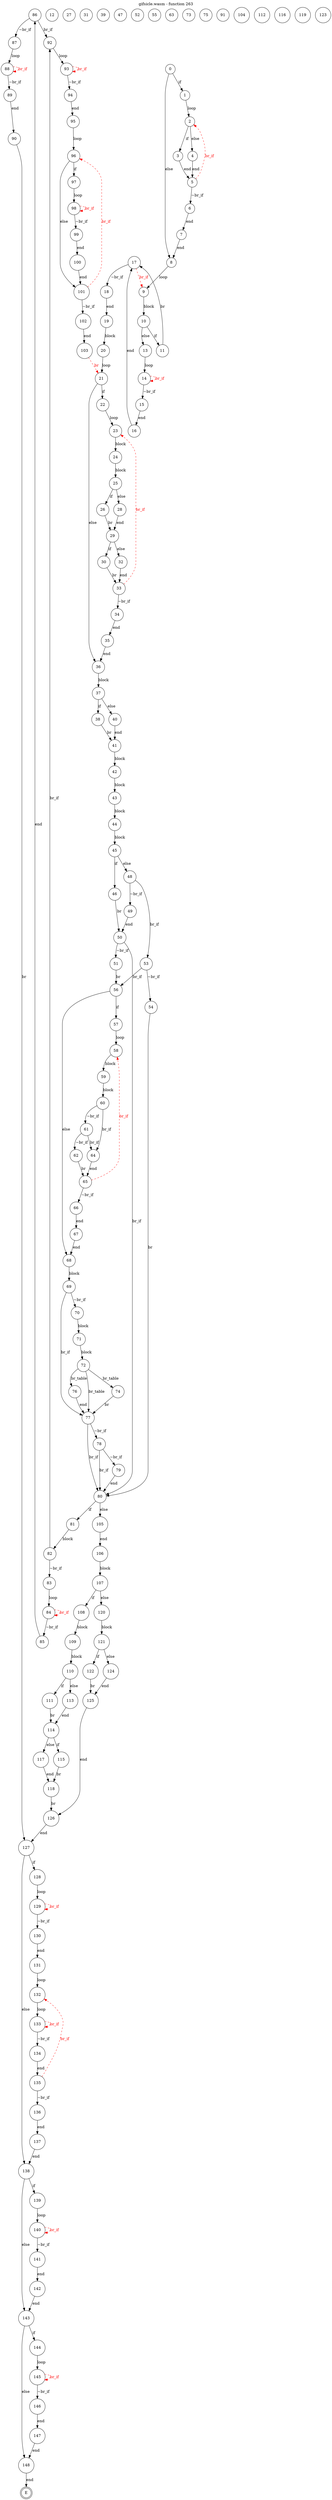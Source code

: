 digraph finite_state_machine {
    label = "gifsicle.wasm - function 263"
    labelloc =  t
    labelfontsize = 16
    labelfontcolor = black
    labelfontname = "Helvetica"
    node [shape = doublecircle]; E ;
node [shape=circle, fontcolor=black, style="", label="0"]0
node [shape=circle, fontcolor=black, style="", label="1"]1
node [shape=circle, fontcolor=black, style="", label="2"]2
node [shape=circle, fontcolor=black, style="", label="3"]3
node [shape=circle, fontcolor=black, style="", label="4"]4
node [shape=circle, fontcolor=black, style="", label="5"]5
node [shape=circle, fontcolor=black, style="", label="6"]6
node [shape=circle, fontcolor=black, style="", label="7"]7
node [shape=circle, fontcolor=black, style="", label="8"]8
node [shape=circle, fontcolor=black, style="", label="9"]9
node [shape=circle, fontcolor=black, style="", label="10"]10
node [shape=circle, fontcolor=black, style="", label="11"]11
node [shape=circle, fontcolor=black, style="", label="12"]12
node [shape=circle, fontcolor=black, style="", label="13"]13
node [shape=circle, fontcolor=black, style="", label="14"]14
node [shape=circle, fontcolor=black, style="", label="15"]15
node [shape=circle, fontcolor=black, style="", label="16"]16
node [shape=circle, fontcolor=black, style="", label="17"]17
node [shape=circle, fontcolor=black, style="", label="18"]18
node [shape=circle, fontcolor=black, style="", label="19"]19
node [shape=circle, fontcolor=black, style="", label="20"]20
node [shape=circle, fontcolor=black, style="", label="21"]21
node [shape=circle, fontcolor=black, style="", label="22"]22
node [shape=circle, fontcolor=black, style="", label="23"]23
node [shape=circle, fontcolor=black, style="", label="24"]24
node [shape=circle, fontcolor=black, style="", label="25"]25
node [shape=circle, fontcolor=black, style="", label="26"]26
node [shape=circle, fontcolor=black, style="", label="27"]27
node [shape=circle, fontcolor=black, style="", label="28"]28
node [shape=circle, fontcolor=black, style="", label="29"]29
node [shape=circle, fontcolor=black, style="", label="30"]30
node [shape=circle, fontcolor=black, style="", label="31"]31
node [shape=circle, fontcolor=black, style="", label="32"]32
node [shape=circle, fontcolor=black, style="", label="33"]33
node [shape=circle, fontcolor=black, style="", label="34"]34
node [shape=circle, fontcolor=black, style="", label="35"]35
node [shape=circle, fontcolor=black, style="", label="36"]36
node [shape=circle, fontcolor=black, style="", label="37"]37
node [shape=circle, fontcolor=black, style="", label="38"]38
node [shape=circle, fontcolor=black, style="", label="39"]39
node [shape=circle, fontcolor=black, style="", label="40"]40
node [shape=circle, fontcolor=black, style="", label="41"]41
node [shape=circle, fontcolor=black, style="", label="42"]42
node [shape=circle, fontcolor=black, style="", label="43"]43
node [shape=circle, fontcolor=black, style="", label="44"]44
node [shape=circle, fontcolor=black, style="", label="45"]45
node [shape=circle, fontcolor=black, style="", label="46"]46
node [shape=circle, fontcolor=black, style="", label="47"]47
node [shape=circle, fontcolor=black, style="", label="48"]48
node [shape=circle, fontcolor=black, style="", label="49"]49
node [shape=circle, fontcolor=black, style="", label="50"]50
node [shape=circle, fontcolor=black, style="", label="51"]51
node [shape=circle, fontcolor=black, style="", label="52"]52
node [shape=circle, fontcolor=black, style="", label="53"]53
node [shape=circle, fontcolor=black, style="", label="54"]54
node [shape=circle, fontcolor=black, style="", label="55"]55
node [shape=circle, fontcolor=black, style="", label="56"]56
node [shape=circle, fontcolor=black, style="", label="57"]57
node [shape=circle, fontcolor=black, style="", label="58"]58
node [shape=circle, fontcolor=black, style="", label="59"]59
node [shape=circle, fontcolor=black, style="", label="60"]60
node [shape=circle, fontcolor=black, style="", label="61"]61
node [shape=circle, fontcolor=black, style="", label="62"]62
node [shape=circle, fontcolor=black, style="", label="63"]63
node [shape=circle, fontcolor=black, style="", label="64"]64
node [shape=circle, fontcolor=black, style="", label="65"]65
node [shape=circle, fontcolor=black, style="", label="66"]66
node [shape=circle, fontcolor=black, style="", label="67"]67
node [shape=circle, fontcolor=black, style="", label="68"]68
node [shape=circle, fontcolor=black, style="", label="69"]69
node [shape=circle, fontcolor=black, style="", label="70"]70
node [shape=circle, fontcolor=black, style="", label="71"]71
node [shape=circle, fontcolor=black, style="", label="72"]72
node [shape=circle, fontcolor=black, style="", label="73"]73
node [shape=circle, fontcolor=black, style="", label="74"]74
node [shape=circle, fontcolor=black, style="", label="75"]75
node [shape=circle, fontcolor=black, style="", label="76"]76
node [shape=circle, fontcolor=black, style="", label="77"]77
node [shape=circle, fontcolor=black, style="", label="78"]78
node [shape=circle, fontcolor=black, style="", label="79"]79
node [shape=circle, fontcolor=black, style="", label="80"]80
node [shape=circle, fontcolor=black, style="", label="81"]81
node [shape=circle, fontcolor=black, style="", label="82"]82
node [shape=circle, fontcolor=black, style="", label="83"]83
node [shape=circle, fontcolor=black, style="", label="84"]84
node [shape=circle, fontcolor=black, style="", label="85"]85
node [shape=circle, fontcolor=black, style="", label="86"]86
node [shape=circle, fontcolor=black, style="", label="87"]87
node [shape=circle, fontcolor=black, style="", label="88"]88
node [shape=circle, fontcolor=black, style="", label="89"]89
node [shape=circle, fontcolor=black, style="", label="90"]90
node [shape=circle, fontcolor=black, style="", label="91"]91
node [shape=circle, fontcolor=black, style="", label="92"]92
node [shape=circle, fontcolor=black, style="", label="93"]93
node [shape=circle, fontcolor=black, style="", label="94"]94
node [shape=circle, fontcolor=black, style="", label="95"]95
node [shape=circle, fontcolor=black, style="", label="96"]96
node [shape=circle, fontcolor=black, style="", label="97"]97
node [shape=circle, fontcolor=black, style="", label="98"]98
node [shape=circle, fontcolor=black, style="", label="99"]99
node [shape=circle, fontcolor=black, style="", label="100"]100
node [shape=circle, fontcolor=black, style="", label="101"]101
node [shape=circle, fontcolor=black, style="", label="102"]102
node [shape=circle, fontcolor=black, style="", label="103"]103
node [shape=circle, fontcolor=black, style="", label="104"]104
node [shape=circle, fontcolor=black, style="", label="105"]105
node [shape=circle, fontcolor=black, style="", label="106"]106
node [shape=circle, fontcolor=black, style="", label="107"]107
node [shape=circle, fontcolor=black, style="", label="108"]108
node [shape=circle, fontcolor=black, style="", label="109"]109
node [shape=circle, fontcolor=black, style="", label="110"]110
node [shape=circle, fontcolor=black, style="", label="111"]111
node [shape=circle, fontcolor=black, style="", label="112"]112
node [shape=circle, fontcolor=black, style="", label="113"]113
node [shape=circle, fontcolor=black, style="", label="114"]114
node [shape=circle, fontcolor=black, style="", label="115"]115
node [shape=circle, fontcolor=black, style="", label="116"]116
node [shape=circle, fontcolor=black, style="", label="117"]117
node [shape=circle, fontcolor=black, style="", label="118"]118
node [shape=circle, fontcolor=black, style="", label="119"]119
node [shape=circle, fontcolor=black, style="", label="120"]120
node [shape=circle, fontcolor=black, style="", label="121"]121
node [shape=circle, fontcolor=black, style="", label="122"]122
node [shape=circle, fontcolor=black, style="", label="123"]123
node [shape=circle, fontcolor=black, style="", label="124"]124
node [shape=circle, fontcolor=black, style="", label="125"]125
node [shape=circle, fontcolor=black, style="", label="126"]126
node [shape=circle, fontcolor=black, style="", label="127"]127
node [shape=circle, fontcolor=black, style="", label="128"]128
node [shape=circle, fontcolor=black, style="", label="129"]129
node [shape=circle, fontcolor=black, style="", label="130"]130
node [shape=circle, fontcolor=black, style="", label="131"]131
node [shape=circle, fontcolor=black, style="", label="132"]132
node [shape=circle, fontcolor=black, style="", label="133"]133
node [shape=circle, fontcolor=black, style="", label="134"]134
node [shape=circle, fontcolor=black, style="", label="135"]135
node [shape=circle, fontcolor=black, style="", label="136"]136
node [shape=circle, fontcolor=black, style="", label="137"]137
node [shape=circle, fontcolor=black, style="", label="138"]138
node [shape=circle, fontcolor=black, style="", label="139"]139
node [shape=circle, fontcolor=black, style="", label="140"]140
node [shape=circle, fontcolor=black, style="", label="141"]141
node [shape=circle, fontcolor=black, style="", label="142"]142
node [shape=circle, fontcolor=black, style="", label="143"]143
node [shape=circle, fontcolor=black, style="", label="144"]144
node [shape=circle, fontcolor=black, style="", label="145"]145
node [shape=circle, fontcolor=black, style="", label="146"]146
node [shape=circle, fontcolor=black, style="", label="147"]147
node [shape=circle, fontcolor=black, style="", label="148"]148
node [shape=circle, fontcolor=black, style="", label="E"]E
    0 -> 1[label="if"];
    0 -> 8[label="else"];
    1 -> 2[label="loop"];
    2 -> 3[label="if"];
    2 -> 4[label="else"];
    3 -> 5[label="end"];
    4 -> 5[label="end"];
    5 -> 6[label="~br_if"];
    5 -> 2[style="dashed" color="red" fontcolor="red" label="br_if"];
    6 -> 7[label="end"];
    7 -> 8[label="end"];
    8 -> 9[label="loop"];
    9 -> 10[label="block"];
    10 -> 11[label="if"];
    10 -> 13[label="else"];
    11 -> 17[label="br"];
    13 -> 14[label="loop"];
    14 -> 15[label="~br_if"];
    14 -> 14[style="dashed" color="red" fontcolor="red" label="br_if"];
    15 -> 16[label="end"];
    16 -> 17[label="end"];
    17 -> 18[label="~br_if"];
    17 -> 9[style="dashed" color="red" fontcolor="red" label="br_if"];
    18 -> 19[label="end"];
    19 -> 20[label="block"];
    20 -> 21[label="loop"];
    21 -> 22[label="if"];
    21 -> 36[label="else"];
    22 -> 23[label="loop"];
    23 -> 24[label="block"];
    24 -> 25[label="block"];
    25 -> 26[label="if"];
    25 -> 28[label="else"];
    26 -> 29[label="br"];
    28 -> 29[label="end"];
    29 -> 30[label="if"];
    29 -> 32[label="else"];
    30 -> 33[label="br"];
    32 -> 33[label="end"];
    33 -> 34[label="~br_if"];
    33 -> 23[style="dashed" color="red" fontcolor="red" label="br_if"];
    34 -> 35[label="end"];
    35 -> 36[label="end"];
    36 -> 37[label="block"];
    37 -> 38[label="if"];
    37 -> 40[label="else"];
    38 -> 41[label="br"];
    40 -> 41[label="end"];
    41 -> 42[label="block"];
    42 -> 43[label="block"];
    43 -> 44[label="block"];
    44 -> 45[label="block"];
    45 -> 46[label="if"];
    45 -> 48[label="else"];
    46 -> 50[label="br"];
    48 -> 49[label="~br_if"];
    48 -> 53[label="br_if"];
    49 -> 50[label="end"];
    50 -> 51[label="~br_if"];
    50 -> 80[label="br_if"];
    51 -> 56[label="br"];
    53 -> 54[label="~br_if"];
    53 -> 56[label="br_if"];
    54 -> 80[label="br"];
    56 -> 57[label="if"];
    56 -> 68[label="else"];
    57 -> 58[label="loop"];
    58 -> 59[label="block"];
    59 -> 60[label="block"];
    60 -> 61[label="~br_if"];
    60 -> 64[label="br_if"];
    61 -> 62[label="~br_if"];
    61 -> 64[label="br_if"];
    62 -> 65[label="br"];
    64 -> 65[label="end"];
    65 -> 66[label="~br_if"];
    65 -> 58[style="dashed" color="red" fontcolor="red" label="br_if"];
    66 -> 67[label="end"];
    67 -> 68[label="end"];
    68 -> 69[label="block"];
    69 -> 70[label="~br_if"];
    69 -> 77[label="br_if"];
    70 -> 71[label="block"];
    71 -> 72[label="block"];
    72 -> 74[label="br_table"];
    72 -> 76[label="br_table"];
    72 -> 77[label="br_table"];
    74 -> 77[label="br"];
    76 -> 77[label="end"];
    77 -> 78[label="~br_if"];
    77 -> 80[label="br_if"];
    78 -> 79[label="~br_if"];
    78 -> 80[label="br_if"];
    79 -> 80[label="end"];
    80 -> 81[label="if"];
    80 -> 105[label="else"];
    81 -> 82[label="block"];
    82 -> 83[label="~br_if"];
    82 -> 92[label="br_if"];
    83 -> 84[label="loop"];
    84 -> 85[label="~br_if"];
    84 -> 84[style="dashed" color="red" fontcolor="red" label="br_if"];
    85 -> 86[label="end"];
    86 -> 87[label="~br_if"];
    86 -> 92[label="br_if"];
    87 -> 88[label="loop"];
    88 -> 89[label="~br_if"];
    88 -> 88[style="dashed" color="red" fontcolor="red" label="br_if"];
    89 -> 90[label="end"];
    90 -> 127[label="br"];
    92 -> 93[label="loop"];
    93 -> 94[label="~br_if"];
    93 -> 93[style="dashed" color="red" fontcolor="red" label="br_if"];
    94 -> 95[label="end"];
    95 -> 96[label="loop"];
    96 -> 97[label="if"];
    96 -> 101[label="else"];
    97 -> 98[label="loop"];
    98 -> 99[label="~br_if"];
    98 -> 98[style="dashed" color="red" fontcolor="red" label="br_if"];
    99 -> 100[label="end"];
    100 -> 101[label="end"];
    101 -> 102[label="~br_if"];
    101 -> 96[style="dashed" color="red" fontcolor="red" label="br_if"];
    102 -> 103[label="end"];
    103 -> 21[style="dashed" color="red" fontcolor="red" label="br"];
    105 -> 106[label="end"];
    106 -> 107[label="block"];
    107 -> 108[label="if"];
    107 -> 120[label="else"];
    108 -> 109[label="block"];
    109 -> 110[label="block"];
    110 -> 111[label="if"];
    110 -> 113[label="else"];
    111 -> 114[label="br"];
    113 -> 114[label="end"];
    114 -> 115[label="if"];
    114 -> 117[label="else"];
    115 -> 118[label="br"];
    117 -> 118[label="end"];
    118 -> 126[label="br"];
    120 -> 121[label="block"];
    121 -> 122[label="if"];
    121 -> 124[label="else"];
    122 -> 125[label="br"];
    124 -> 125[label="end"];
    125 -> 126[label="end"];
    126 -> 127[label="end"];
    127 -> 128[label="if"];
    127 -> 138[label="else"];
    128 -> 129[label="loop"];
    129 -> 130[label="~br_if"];
    129 -> 129[style="dashed" color="red" fontcolor="red" label="br_if"];
    130 -> 131[label="end"];
    131 -> 132[label="loop"];
    132 -> 133[label="loop"];
    133 -> 134[label="~br_if"];
    133 -> 133[style="dashed" color="red" fontcolor="red" label="br_if"];
    134 -> 135[label="end"];
    135 -> 136[label="~br_if"];
    135 -> 132[style="dashed" color="red" fontcolor="red" label="br_if"];
    136 -> 137[label="end"];
    137 -> 138[label="end"];
    138 -> 139[label="if"];
    138 -> 143[label="else"];
    139 -> 140[label="loop"];
    140 -> 141[label="~br_if"];
    140 -> 140[style="dashed" color="red" fontcolor="red" label="br_if"];
    141 -> 142[label="end"];
    142 -> 143[label="end"];
    143 -> 144[label="if"];
    143 -> 148[label="else"];
    144 -> 145[label="loop"];
    145 -> 146[label="~br_if"];
    145 -> 145[style="dashed" color="red" fontcolor="red" label="br_if"];
    146 -> 147[label="end"];
    147 -> 148[label="end"];
    148 -> E[label="end"];
}
